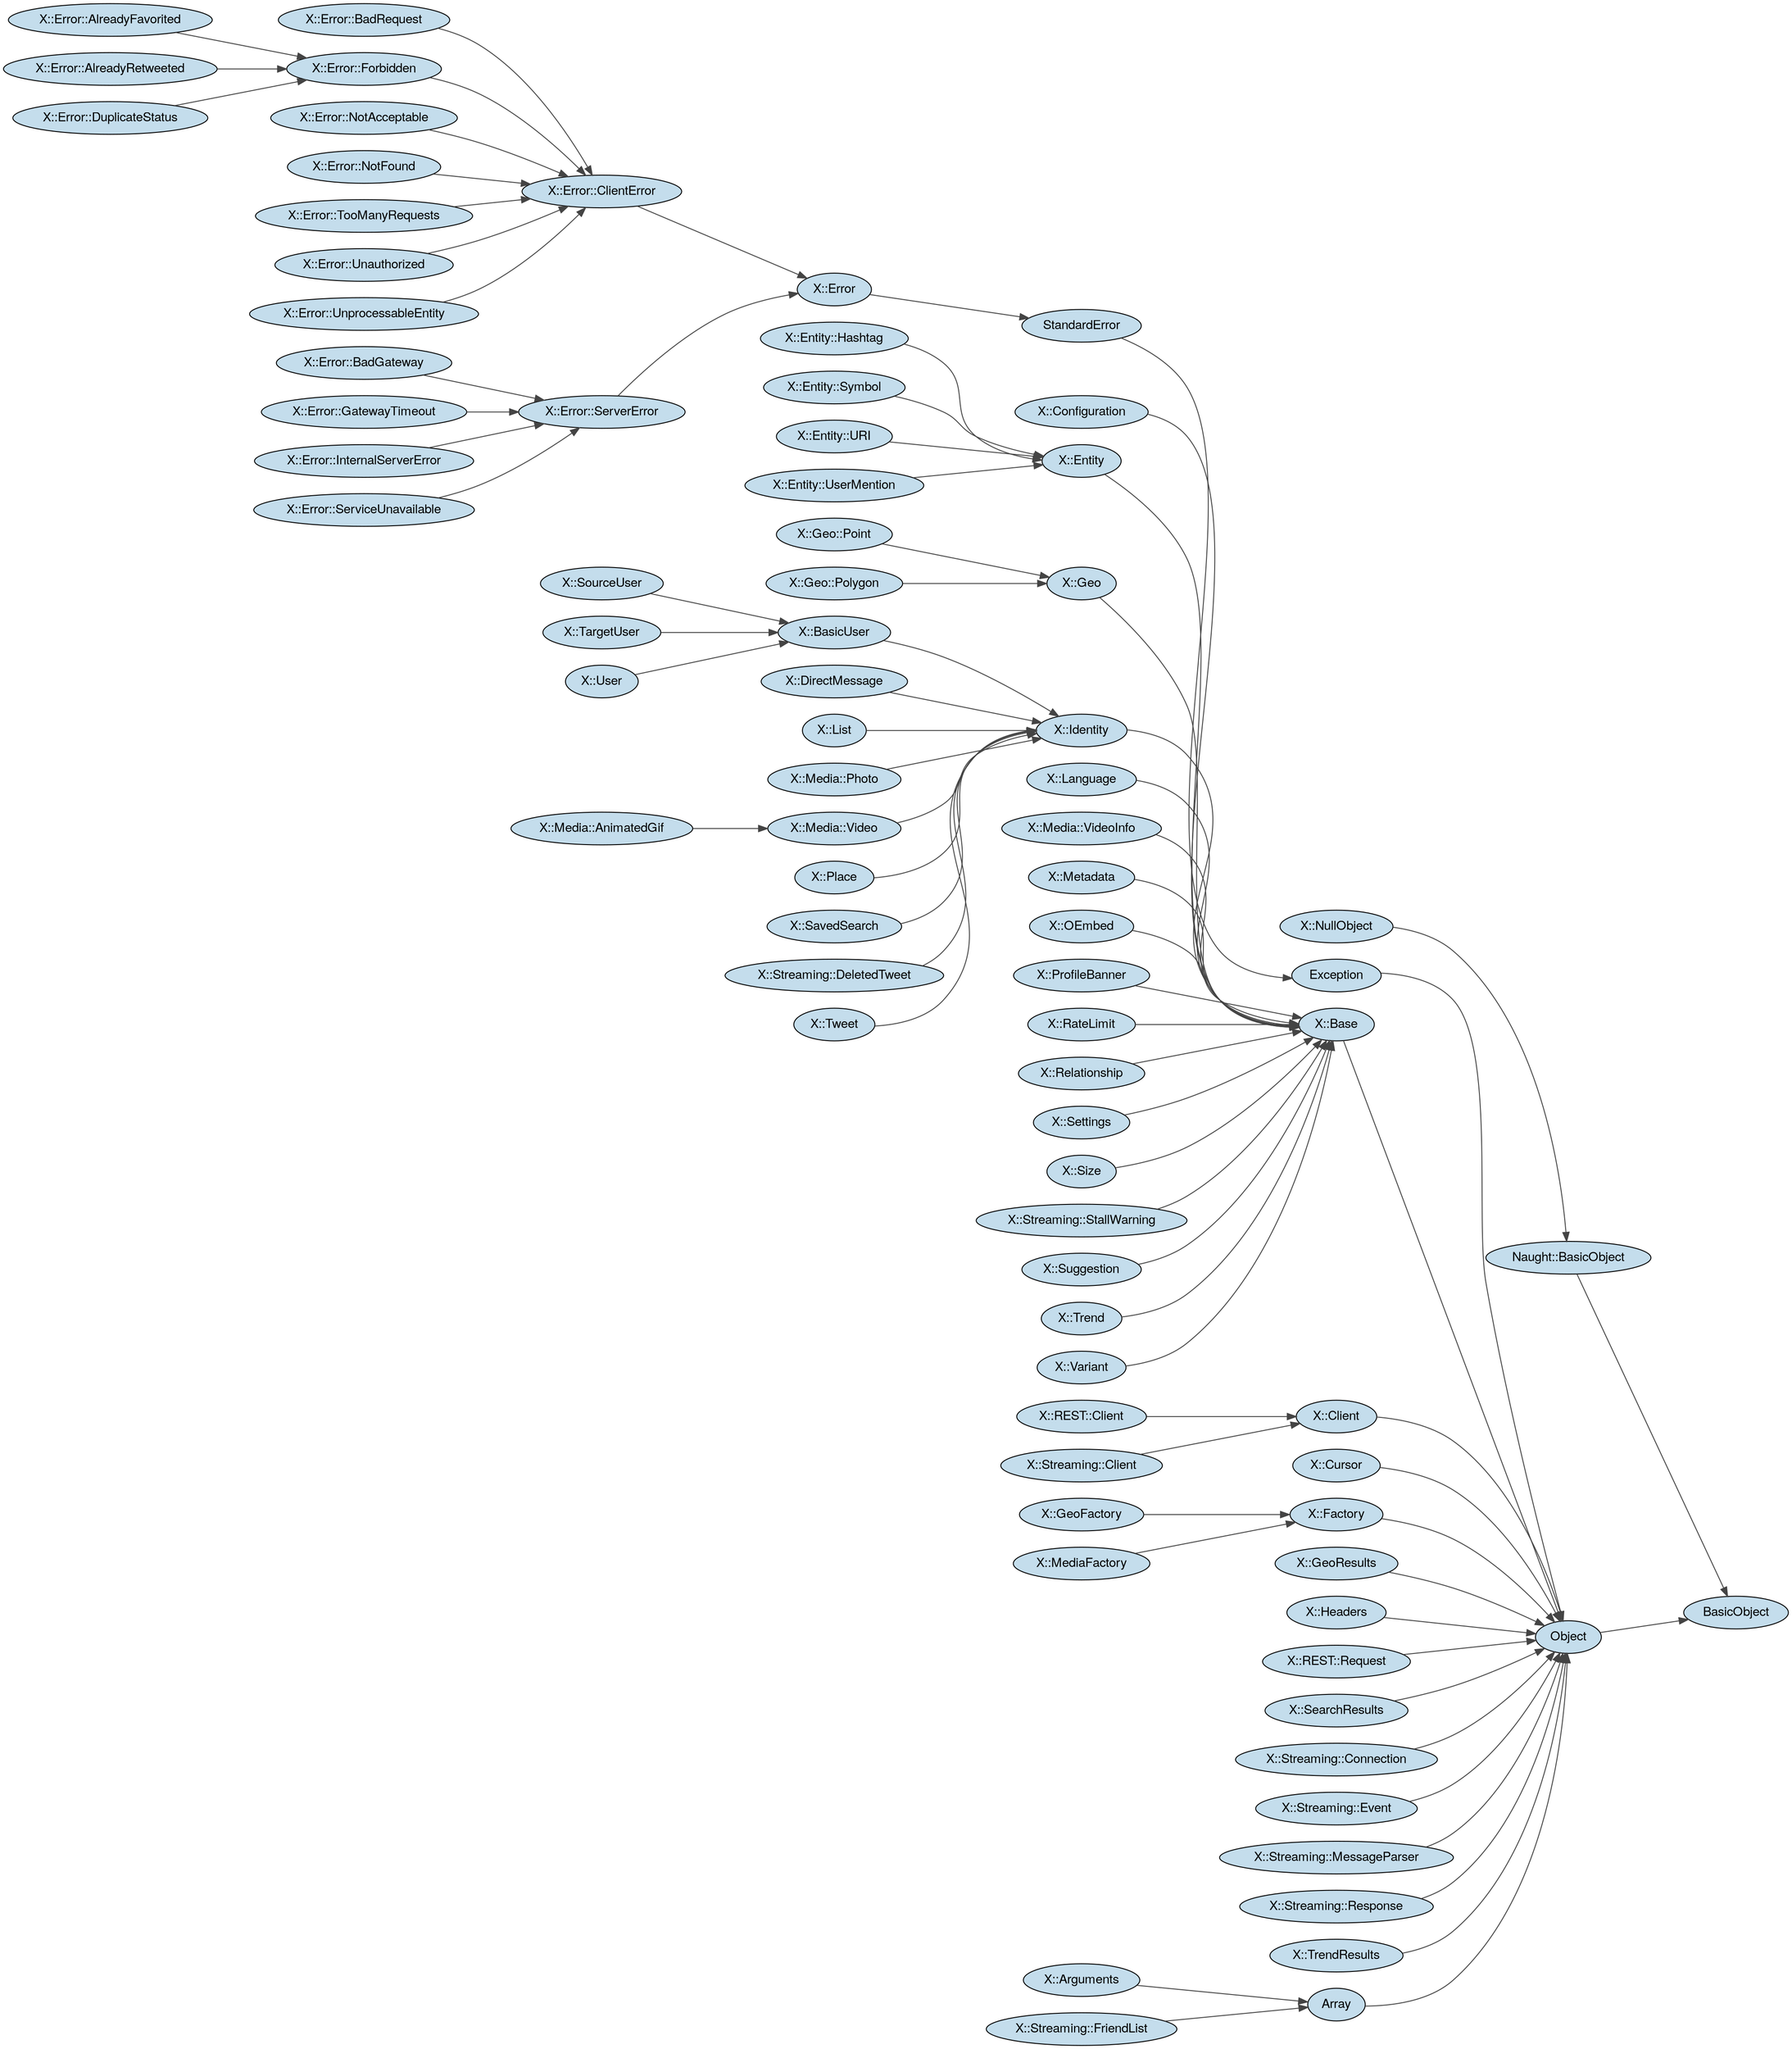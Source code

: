 digraph classes {
	graph [rotate=0, rankdir="LR"]
	node [fillcolor="#c4ddec", style="filled", fontname="Helvetica Neue"]
	edge [color="#444444"]
	Array [label="Array"]
	Exception [label="Exception"]
	Naught__BasicObject [label="Naught::BasicObject"]
	Object [label="Object"]
	StandardError [label="StandardError"]
	X__Arguments [label="X::Arguments"]
	X__Base [label="X::Base"]
	X__BasicUser [label="X::BasicUser"]
	X__Client [label="X::Client"]
	X__Configuration [label="X::Configuration"]
	X__Cursor [label="X::Cursor"]
	X__DirectMessage [label="X::DirectMessage"]
	X__Entity [label="X::Entity"]
	X__Entity__Hashtag [label="X::Entity::Hashtag"]
	X__Entity__Symbol [label="X::Entity::Symbol"]
	X__Entity__URI [label="X::Entity::URI"]
	X__Entity__UserMention [label="X::Entity::UserMention"]
	X__Error [label="X::Error"]
	X__Error__AlreadyFavorited [label="X::Error::AlreadyFavorited"]
	X__Error__AlreadyRetweeted [label="X::Error::AlreadyRetweeted"]
	X__Error__BadGateway [label="X::Error::BadGateway"]
	X__Error__BadRequest [label="X::Error::BadRequest"]
	X__Error__ClientError [label="X::Error::ClientError"]
	X__Error__DuplicateStatus [label="X::Error::DuplicateStatus"]
	X__Error__Forbidden [label="X::Error::Forbidden"]
	X__Error__GatewayTimeout [label="X::Error::GatewayTimeout"]
	X__Error__InternalServerError [label="X::Error::InternalServerError"]
	X__Error__NotAcceptable [label="X::Error::NotAcceptable"]
	X__Error__NotFound [label="X::Error::NotFound"]
	X__Error__ServerError [label="X::Error::ServerError"]
	X__Error__ServiceUnavailable [label="X::Error::ServiceUnavailable"]
	X__Error__TooManyRequests [label="X::Error::TooManyRequests"]
	X__Error__Unauthorized [label="X::Error::Unauthorized"]
	X__Error__UnprocessableEntity [label="X::Error::UnprocessableEntity"]
	X__Factory [label="X::Factory"]
	X__Geo [label="X::Geo"]
	X__GeoFactory [label="X::GeoFactory"]
	X__GeoResults [label="X::GeoResults"]
	X__Geo__Point [label="X::Geo::Point"]
	X__Geo__Polygon [label="X::Geo::Polygon"]
	X__Headers [label="X::Headers"]
	X__Identity [label="X::Identity"]
	X__Language [label="X::Language"]
	X__List [label="X::List"]
	X__MediaFactory [label="X::MediaFactory"]
	X__Media__AnimatedGif [label="X::Media::AnimatedGif"]
	X__Media__Photo [label="X::Media::Photo"]
	X__Media__Video [label="X::Media::Video"]
	X__Media__VideoInfo [label="X::Media::VideoInfo"]
	X__Metadata [label="X::Metadata"]
	X__NullObject [label="X::NullObject"]
	X__OEmbed [label="X::OEmbed"]
	X__Place [label="X::Place"]
	X__ProfileBanner [label="X::ProfileBanner"]
	X__REST__Client [label="X::REST::Client"]
	X__REST__Request [label="X::REST::Request"]
	X__RateLimit [label="X::RateLimit"]
	X__Relationship [label="X::Relationship"]
	X__SavedSearch [label="X::SavedSearch"]
	X__SearchResults [label="X::SearchResults"]
	X__Settings [label="X::Settings"]
	X__Size [label="X::Size"]
	X__SourceUser [label="X::SourceUser"]
	X__Streaming__Client [label="X::Streaming::Client"]
	X__Streaming__Connection [label="X::Streaming::Connection"]
	X__Streaming__DeletedTweet [label="X::Streaming::DeletedTweet"]
	X__Streaming__Event [label="X::Streaming::Event"]
	X__Streaming__FriendList [label="X::Streaming::FriendList"]
	X__Streaming__MessageParser [label="X::Streaming::MessageParser"]
	X__Streaming__Response [label="X::Streaming::Response"]
	X__Streaming__StallWarning [label="X::Streaming::StallWarning"]
	X__Suggestion [label="X::Suggestion"]
	X__TargetUser [label="X::TargetUser"]
	X__Trend [label="X::Trend"]
	X__TrendResults [label="X::TrendResults"]
	X__Tweet [label="X::Tweet"]
	X__User [label="X::User"]
	X__Variant [label="X::Variant"]
	Array -> Object
	Exception -> Object
	Naught__BasicObject -> BasicObject
	Object -> BasicObject
	StandardError -> Exception
	X__Arguments -> Array
	X__Base -> Object
	X__BasicUser -> X__Identity
	X__Client -> Object
	X__Configuration -> X__Base
	X__Cursor -> Object
	X__DirectMessage -> X__Identity
	X__Entity -> X__Base
	X__Entity__Hashtag -> X__Entity
	X__Entity__Symbol -> X__Entity
	X__Entity__URI -> X__Entity
	X__Entity__UserMention -> X__Entity
	X__Error -> StandardError
	X__Error__AlreadyFavorited -> X__Error__Forbidden
	X__Error__AlreadyRetweeted -> X__Error__Forbidden
	X__Error__BadGateway -> X__Error__ServerError
	X__Error__BadRequest -> X__Error__ClientError
	X__Error__ClientError -> X__Error
	X__Error__DuplicateStatus -> X__Error__Forbidden
	X__Error__Forbidden -> X__Error__ClientError
	X__Error__GatewayTimeout -> X__Error__ServerError
	X__Error__InternalServerError -> X__Error__ServerError
	X__Error__NotAcceptable -> X__Error__ClientError
	X__Error__NotFound -> X__Error__ClientError
	X__Error__ServerError -> X__Error
	X__Error__ServiceUnavailable -> X__Error__ServerError
	X__Error__TooManyRequests -> X__Error__ClientError
	X__Error__Unauthorized -> X__Error__ClientError
	X__Error__UnprocessableEntity -> X__Error__ClientError
	X__Factory -> Object
	X__Geo -> X__Base
	X__GeoFactory -> X__Factory
	X__GeoResults -> Object
	X__Geo__Point -> X__Geo
	X__Geo__Polygon -> X__Geo
	X__Headers -> Object
	X__Identity -> X__Base
	X__Language -> X__Base
	X__List -> X__Identity
	X__MediaFactory -> X__Factory
	X__Media__AnimatedGif -> X__Media__Video
	X__Media__Photo -> X__Identity
	X__Media__Video -> X__Identity
	X__Media__VideoInfo -> X__Base
	X__Metadata -> X__Base
	X__NullObject -> Naught__BasicObject
	X__OEmbed -> X__Base
	X__Place -> X__Identity
	X__ProfileBanner -> X__Base
	X__REST__Client -> X__Client
	X__REST__Request -> Object
	X__RateLimit -> X__Base
	X__Relationship -> X__Base
	X__SavedSearch -> X__Identity
	X__SearchResults -> Object
	X__Settings -> X__Base
	X__Size -> X__Base
	X__SourceUser -> X__BasicUser
	X__Streaming__Client -> X__Client
	X__Streaming__Connection -> Object
	X__Streaming__DeletedTweet -> X__Identity
	X__Streaming__Event -> Object
	X__Streaming__FriendList -> Array
	X__Streaming__MessageParser -> Object
	X__Streaming__Response -> Object
	X__Streaming__StallWarning -> X__Base
	X__Suggestion -> X__Base
	X__TargetUser -> X__BasicUser
	X__Trend -> X__Base
	X__TrendResults -> Object
	X__Tweet -> X__Identity
	X__User -> X__BasicUser
	X__Variant -> X__Base
}
